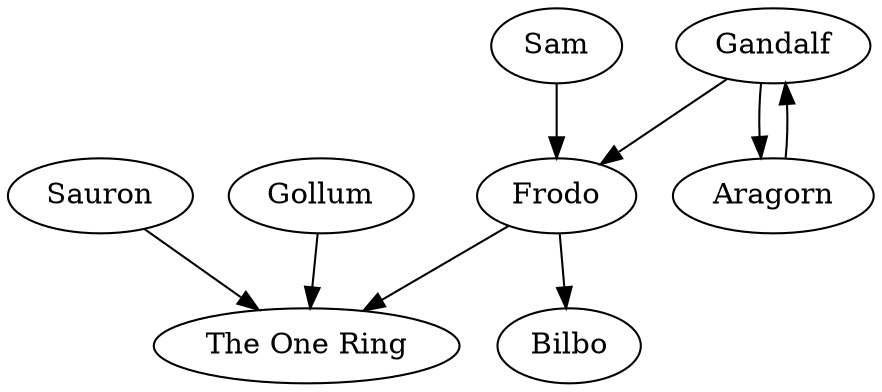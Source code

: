 digraph {
    "Frodo" -> "Bilbo"
    "Gandalf" -> "Frodo"
    "Sam" -> "Frodo"
    "Aragorn" -> "Gandalf"
    "Gandalf" -> "Aragorn"
    "Frodo" -> "The One Ring"
    "Sauron" -> "The One Ring"
    "Gollum" -> "The One Ring"
}
